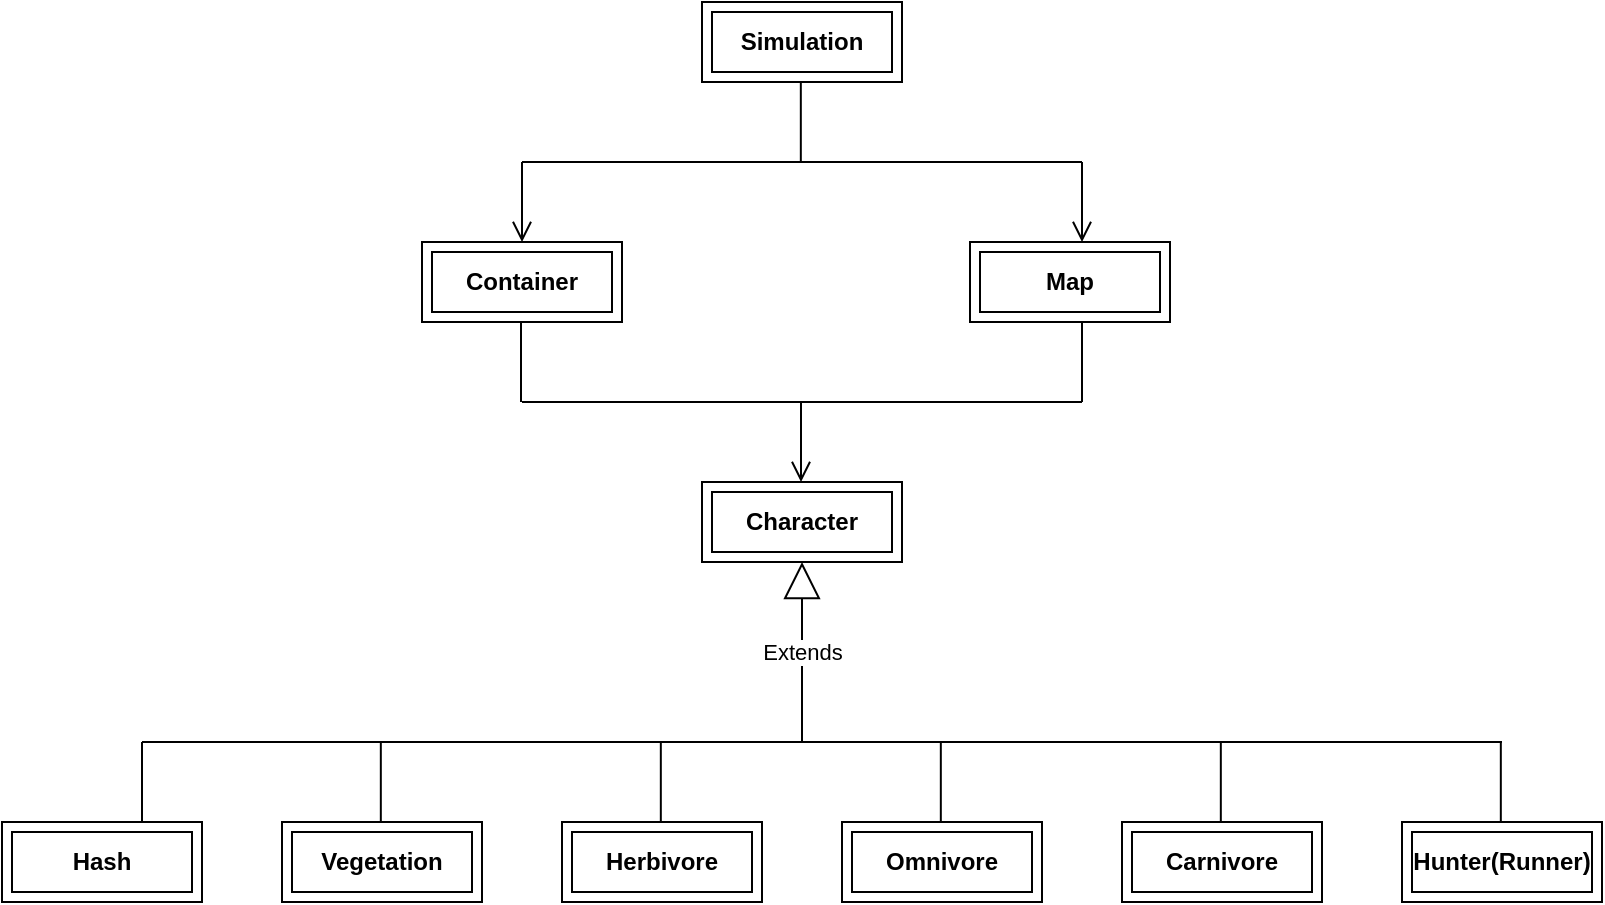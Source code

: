 <mxfile version="21.1.8" type="github">
  <diagram name="第 1 页" id="xtdSxDX-5x4Kmt320bG3">
    <mxGraphModel dx="2501" dy="1933" grid="1" gridSize="10" guides="1" tooltips="1" connect="1" arrows="1" fold="1" page="1" pageScale="1" pageWidth="827" pageHeight="1169" math="0" shadow="0">
      <root>
        <mxCell id="0" />
        <mxCell id="1" parent="0" />
        <mxCell id="F4soPWdzp8O8j_w6oQVL-6" value="&lt;b&gt;Character&lt;/b&gt;" style="shape=ext;margin=3;double=1;whiteSpace=wrap;html=1;align=center;" vertex="1" parent="1">
          <mxGeometry x="280" y="180" width="100" height="40" as="geometry" />
        </mxCell>
        <mxCell id="F4soPWdzp8O8j_w6oQVL-8" value="Extends" style="endArrow=block;endSize=16;endFill=0;html=1;rounded=0;entryX=0.5;entryY=1;entryDx=0;entryDy=0;" edge="1" parent="1" target="F4soPWdzp8O8j_w6oQVL-6">
          <mxGeometry width="160" relative="1" as="geometry">
            <mxPoint x="330" y="310" as="sourcePoint" />
            <mxPoint x="580" y="200" as="targetPoint" />
            <mxPoint as="offset" />
          </mxGeometry>
        </mxCell>
        <mxCell id="F4soPWdzp8O8j_w6oQVL-9" value="&lt;b&gt;Hash&lt;/b&gt;" style="shape=ext;margin=3;double=1;whiteSpace=wrap;html=1;align=center;" vertex="1" parent="1">
          <mxGeometry x="-70" y="350" width="100" height="40" as="geometry" />
        </mxCell>
        <mxCell id="F4soPWdzp8O8j_w6oQVL-10" value="&lt;b&gt;Vegetation&lt;/b&gt;" style="shape=ext;margin=3;double=1;whiteSpace=wrap;html=1;align=center;" vertex="1" parent="1">
          <mxGeometry x="70" y="350" width="100" height="40" as="geometry" />
        </mxCell>
        <mxCell id="F4soPWdzp8O8j_w6oQVL-11" value="&lt;b&gt;Herbivore&lt;/b&gt;" style="shape=ext;margin=3;double=1;whiteSpace=wrap;html=1;align=center;" vertex="1" parent="1">
          <mxGeometry x="210" y="350" width="100" height="40" as="geometry" />
        </mxCell>
        <mxCell id="F4soPWdzp8O8j_w6oQVL-12" value="&lt;b&gt;Omnivore&lt;/b&gt;" style="shape=ext;margin=3;double=1;whiteSpace=wrap;html=1;align=center;" vertex="1" parent="1">
          <mxGeometry x="350" y="350" width="100" height="40" as="geometry" />
        </mxCell>
        <mxCell id="F4soPWdzp8O8j_w6oQVL-13" value="&lt;b&gt;Carnivore&lt;/b&gt;" style="shape=ext;margin=3;double=1;whiteSpace=wrap;html=1;align=center;" vertex="1" parent="1">
          <mxGeometry x="490" y="350" width="100" height="40" as="geometry" />
        </mxCell>
        <mxCell id="F4soPWdzp8O8j_w6oQVL-14" value="&lt;b&gt;Hunter(Runner)&lt;/b&gt;" style="shape=ext;margin=3;double=1;whiteSpace=wrap;html=1;align=center;" vertex="1" parent="1">
          <mxGeometry x="630" y="350" width="100" height="40" as="geometry" />
        </mxCell>
        <mxCell id="F4soPWdzp8O8j_w6oQVL-16" value="" style="endArrow=none;html=1;rounded=0;" edge="1" parent="1">
          <mxGeometry width="50" height="50" relative="1" as="geometry">
            <mxPoint y="310" as="sourcePoint" />
            <mxPoint x="680" y="310" as="targetPoint" />
          </mxGeometry>
        </mxCell>
        <mxCell id="F4soPWdzp8O8j_w6oQVL-17" value="" style="endArrow=none;html=1;rounded=0;" edge="1" parent="1">
          <mxGeometry width="50" height="50" relative="1" as="geometry">
            <mxPoint x="119.41" y="310" as="sourcePoint" />
            <mxPoint x="119.41" y="350" as="targetPoint" />
          </mxGeometry>
        </mxCell>
        <mxCell id="F4soPWdzp8O8j_w6oQVL-18" value="" style="endArrow=none;html=1;rounded=0;" edge="1" parent="1">
          <mxGeometry width="50" height="50" relative="1" as="geometry">
            <mxPoint y="310" as="sourcePoint" />
            <mxPoint y="350" as="targetPoint" />
          </mxGeometry>
        </mxCell>
        <mxCell id="F4soPWdzp8O8j_w6oQVL-19" value="" style="endArrow=none;html=1;rounded=0;" edge="1" parent="1">
          <mxGeometry width="50" height="50" relative="1" as="geometry">
            <mxPoint x="259.41" y="310" as="sourcePoint" />
            <mxPoint x="259.41" y="350" as="targetPoint" />
          </mxGeometry>
        </mxCell>
        <mxCell id="F4soPWdzp8O8j_w6oQVL-20" value="" style="endArrow=none;html=1;rounded=0;" edge="1" parent="1">
          <mxGeometry width="50" height="50" relative="1" as="geometry">
            <mxPoint x="399.41" y="310" as="sourcePoint" />
            <mxPoint x="399.41" y="350" as="targetPoint" />
          </mxGeometry>
        </mxCell>
        <mxCell id="F4soPWdzp8O8j_w6oQVL-21" value="" style="endArrow=none;html=1;rounded=0;" edge="1" parent="1">
          <mxGeometry width="50" height="50" relative="1" as="geometry">
            <mxPoint x="679.41" y="310" as="sourcePoint" />
            <mxPoint x="679.41" y="350" as="targetPoint" />
          </mxGeometry>
        </mxCell>
        <mxCell id="F4soPWdzp8O8j_w6oQVL-22" value="" style="endArrow=none;html=1;rounded=0;" edge="1" parent="1">
          <mxGeometry width="50" height="50" relative="1" as="geometry">
            <mxPoint x="539.41" y="310" as="sourcePoint" />
            <mxPoint x="539.41" y="350" as="targetPoint" />
          </mxGeometry>
        </mxCell>
        <mxCell id="F4soPWdzp8O8j_w6oQVL-27" value="&lt;b&gt;Map&lt;/b&gt;" style="shape=ext;margin=3;double=1;whiteSpace=wrap;html=1;align=center;" vertex="1" parent="1">
          <mxGeometry x="414" y="60" width="100" height="40" as="geometry" />
        </mxCell>
        <mxCell id="F4soPWdzp8O8j_w6oQVL-30" value="" style="endArrow=none;html=1;rounded=0;" edge="1" parent="1">
          <mxGeometry width="50" height="50" relative="1" as="geometry">
            <mxPoint x="190" y="20" as="sourcePoint" />
            <mxPoint x="470" y="20" as="targetPoint" />
          </mxGeometry>
        </mxCell>
        <mxCell id="F4soPWdzp8O8j_w6oQVL-31" value="" style="endArrow=none;html=1;rounded=0;" edge="1" parent="1">
          <mxGeometry width="50" height="50" relative="1" as="geometry">
            <mxPoint x="329.41" y="-20" as="sourcePoint" />
            <mxPoint x="329.41" y="20" as="targetPoint" />
          </mxGeometry>
        </mxCell>
        <mxCell id="F4soPWdzp8O8j_w6oQVL-32" value="&lt;b&gt;Simulation&lt;/b&gt;" style="shape=ext;margin=3;double=1;whiteSpace=wrap;html=1;align=center;" vertex="1" parent="1">
          <mxGeometry x="280" y="-60" width="100" height="40" as="geometry" />
        </mxCell>
        <mxCell id="F4soPWdzp8O8j_w6oQVL-24" value="&lt;b&gt;Container&lt;/b&gt;" style="shape=ext;margin=3;double=1;whiteSpace=wrap;html=1;align=center;" vertex="1" parent="1">
          <mxGeometry x="140" y="60" width="100" height="40" as="geometry" />
        </mxCell>
        <mxCell id="F4soPWdzp8O8j_w6oQVL-37" value="" style="endArrow=open;startArrow=none;endFill=0;startFill=0;endSize=8;html=1;verticalAlign=bottom;labelBackgroundColor=none;strokeWidth=1;rounded=0;entryX=0.5;entryY=0;entryDx=0;entryDy=0;" edge="1" parent="1" target="F4soPWdzp8O8j_w6oQVL-24">
          <mxGeometry width="160" relative="1" as="geometry">
            <mxPoint x="190" y="20" as="sourcePoint" />
            <mxPoint x="260" y="-80" as="targetPoint" />
          </mxGeometry>
        </mxCell>
        <mxCell id="F4soPWdzp8O8j_w6oQVL-38" value="" style="endArrow=open;startArrow=none;endFill=0;startFill=0;endSize=8;html=1;verticalAlign=bottom;labelBackgroundColor=none;strokeWidth=1;rounded=0;entryX=0.5;entryY=0;entryDx=0;entryDy=0;" edge="1" parent="1">
          <mxGeometry width="160" relative="1" as="geometry">
            <mxPoint x="470" y="20" as="sourcePoint" />
            <mxPoint x="470" y="60" as="targetPoint" />
          </mxGeometry>
        </mxCell>
        <mxCell id="F4soPWdzp8O8j_w6oQVL-39" value="" style="endArrow=open;startArrow=none;endFill=0;startFill=0;endSize=8;html=1;verticalAlign=bottom;labelBackgroundColor=none;strokeWidth=1;rounded=0;entryX=0.5;entryY=0;entryDx=0;entryDy=0;" edge="1" parent="1">
          <mxGeometry width="160" relative="1" as="geometry">
            <mxPoint x="329.5" y="140" as="sourcePoint" />
            <mxPoint x="329.5" y="180" as="targetPoint" />
          </mxGeometry>
        </mxCell>
        <mxCell id="F4soPWdzp8O8j_w6oQVL-40" value="" style="endArrow=none;html=1;rounded=0;" edge="1" parent="1">
          <mxGeometry width="50" height="50" relative="1" as="geometry">
            <mxPoint x="190" y="140" as="sourcePoint" />
            <mxPoint x="470" y="140" as="targetPoint" />
          </mxGeometry>
        </mxCell>
        <mxCell id="F4soPWdzp8O8j_w6oQVL-41" value="" style="endArrow=none;html=1;rounded=0;" edge="1" parent="1">
          <mxGeometry width="50" height="50" relative="1" as="geometry">
            <mxPoint x="189.5" y="100" as="sourcePoint" />
            <mxPoint x="189.5" y="140" as="targetPoint" />
          </mxGeometry>
        </mxCell>
        <mxCell id="F4soPWdzp8O8j_w6oQVL-42" value="" style="endArrow=none;html=1;rounded=0;" edge="1" parent="1">
          <mxGeometry width="50" height="50" relative="1" as="geometry">
            <mxPoint x="470" y="100" as="sourcePoint" />
            <mxPoint x="470" y="140" as="targetPoint" />
          </mxGeometry>
        </mxCell>
      </root>
    </mxGraphModel>
  </diagram>
</mxfile>
